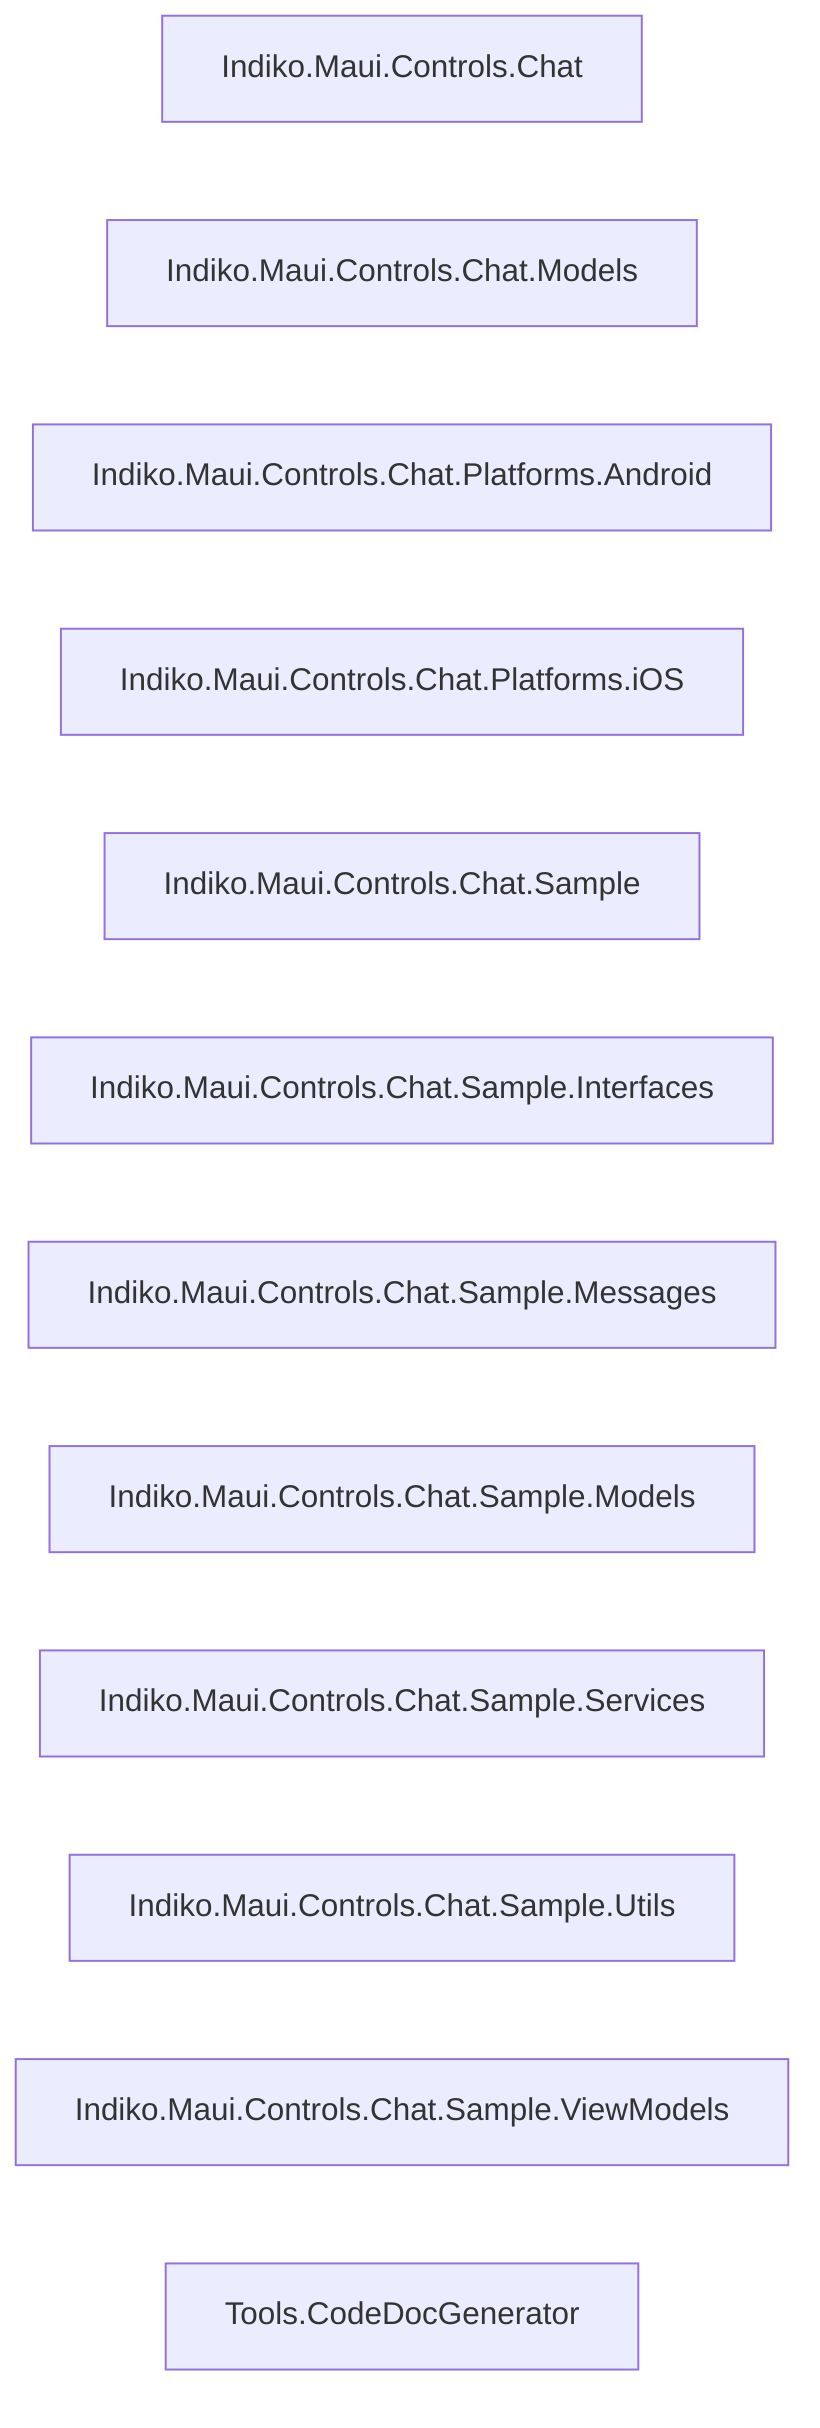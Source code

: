 graph LR
    Indiko_Maui_Controls_Chat["Indiko.Maui.Controls.Chat"]
    Indiko_Maui_Controls_Chat_Models["Indiko.Maui.Controls.Chat.Models"]
    Indiko_Maui_Controls_Chat_Platforms_Android["Indiko.Maui.Controls.Chat.Platforms.Android"]
    Indiko_Maui_Controls_Chat_Platforms_iOS["Indiko.Maui.Controls.Chat.Platforms.iOS"]
    Indiko_Maui_Controls_Chat_Sample["Indiko.Maui.Controls.Chat.Sample"]
    Indiko_Maui_Controls_Chat_Sample_Interfaces["Indiko.Maui.Controls.Chat.Sample.Interfaces"]
    Indiko_Maui_Controls_Chat_Sample_Messages["Indiko.Maui.Controls.Chat.Sample.Messages"]
    Indiko_Maui_Controls_Chat_Sample_Models["Indiko.Maui.Controls.Chat.Sample.Models"]
    Indiko_Maui_Controls_Chat_Sample_Services["Indiko.Maui.Controls.Chat.Sample.Services"]
    Indiko_Maui_Controls_Chat_Sample_Utils["Indiko.Maui.Controls.Chat.Sample.Utils"]
    Indiko_Maui_Controls_Chat_Sample_ViewModels["Indiko.Maui.Controls.Chat.Sample.ViewModels"]
    Tools_CodeDocGenerator["Tools.CodeDocGenerator"]